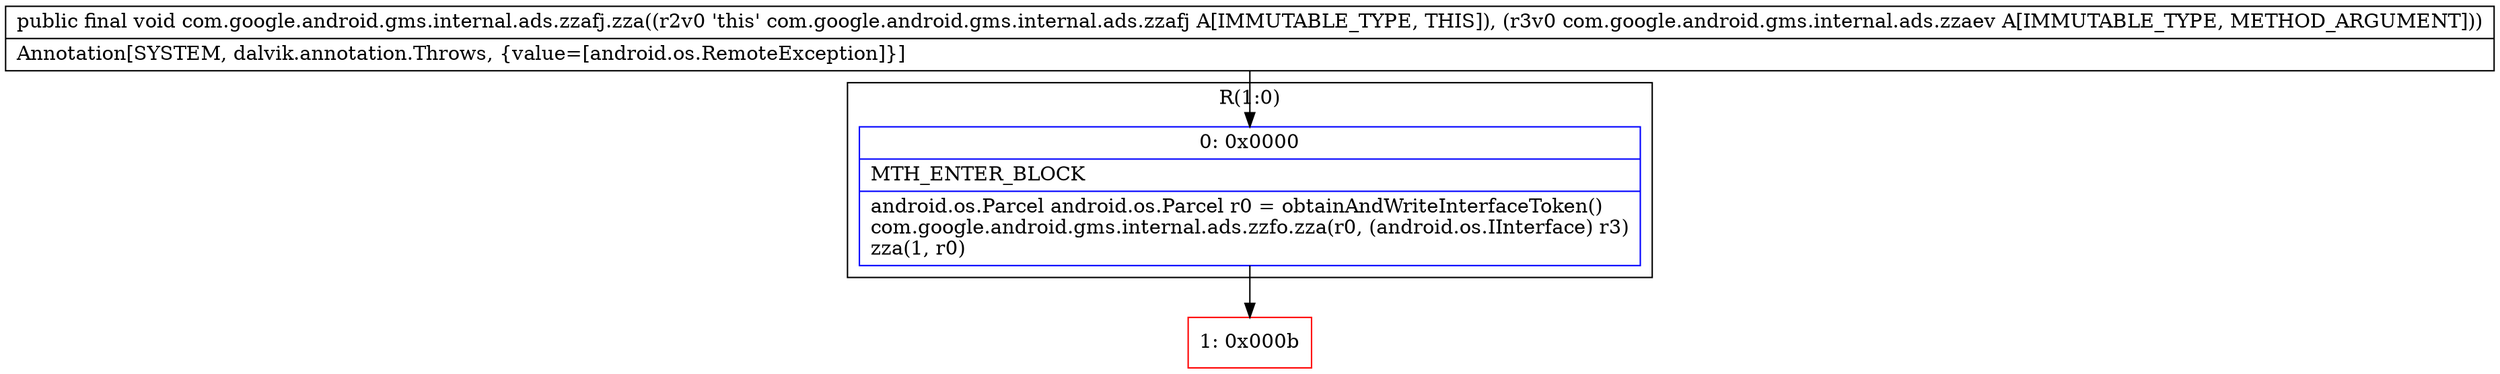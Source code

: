 digraph "CFG forcom.google.android.gms.internal.ads.zzafj.zza(Lcom\/google\/android\/gms\/internal\/ads\/zzaev;)V" {
subgraph cluster_Region_475589722 {
label = "R(1:0)";
node [shape=record,color=blue];
Node_0 [shape=record,label="{0\:\ 0x0000|MTH_ENTER_BLOCK\l|android.os.Parcel android.os.Parcel r0 = obtainAndWriteInterfaceToken()\lcom.google.android.gms.internal.ads.zzfo.zza(r0, (android.os.IInterface) r3)\lzza(1, r0)\l}"];
}
Node_1 [shape=record,color=red,label="{1\:\ 0x000b}"];
MethodNode[shape=record,label="{public final void com.google.android.gms.internal.ads.zzafj.zza((r2v0 'this' com.google.android.gms.internal.ads.zzafj A[IMMUTABLE_TYPE, THIS]), (r3v0 com.google.android.gms.internal.ads.zzaev A[IMMUTABLE_TYPE, METHOD_ARGUMENT]))  | Annotation[SYSTEM, dalvik.annotation.Throws, \{value=[android.os.RemoteException]\}]\l}"];
MethodNode -> Node_0;
Node_0 -> Node_1;
}


